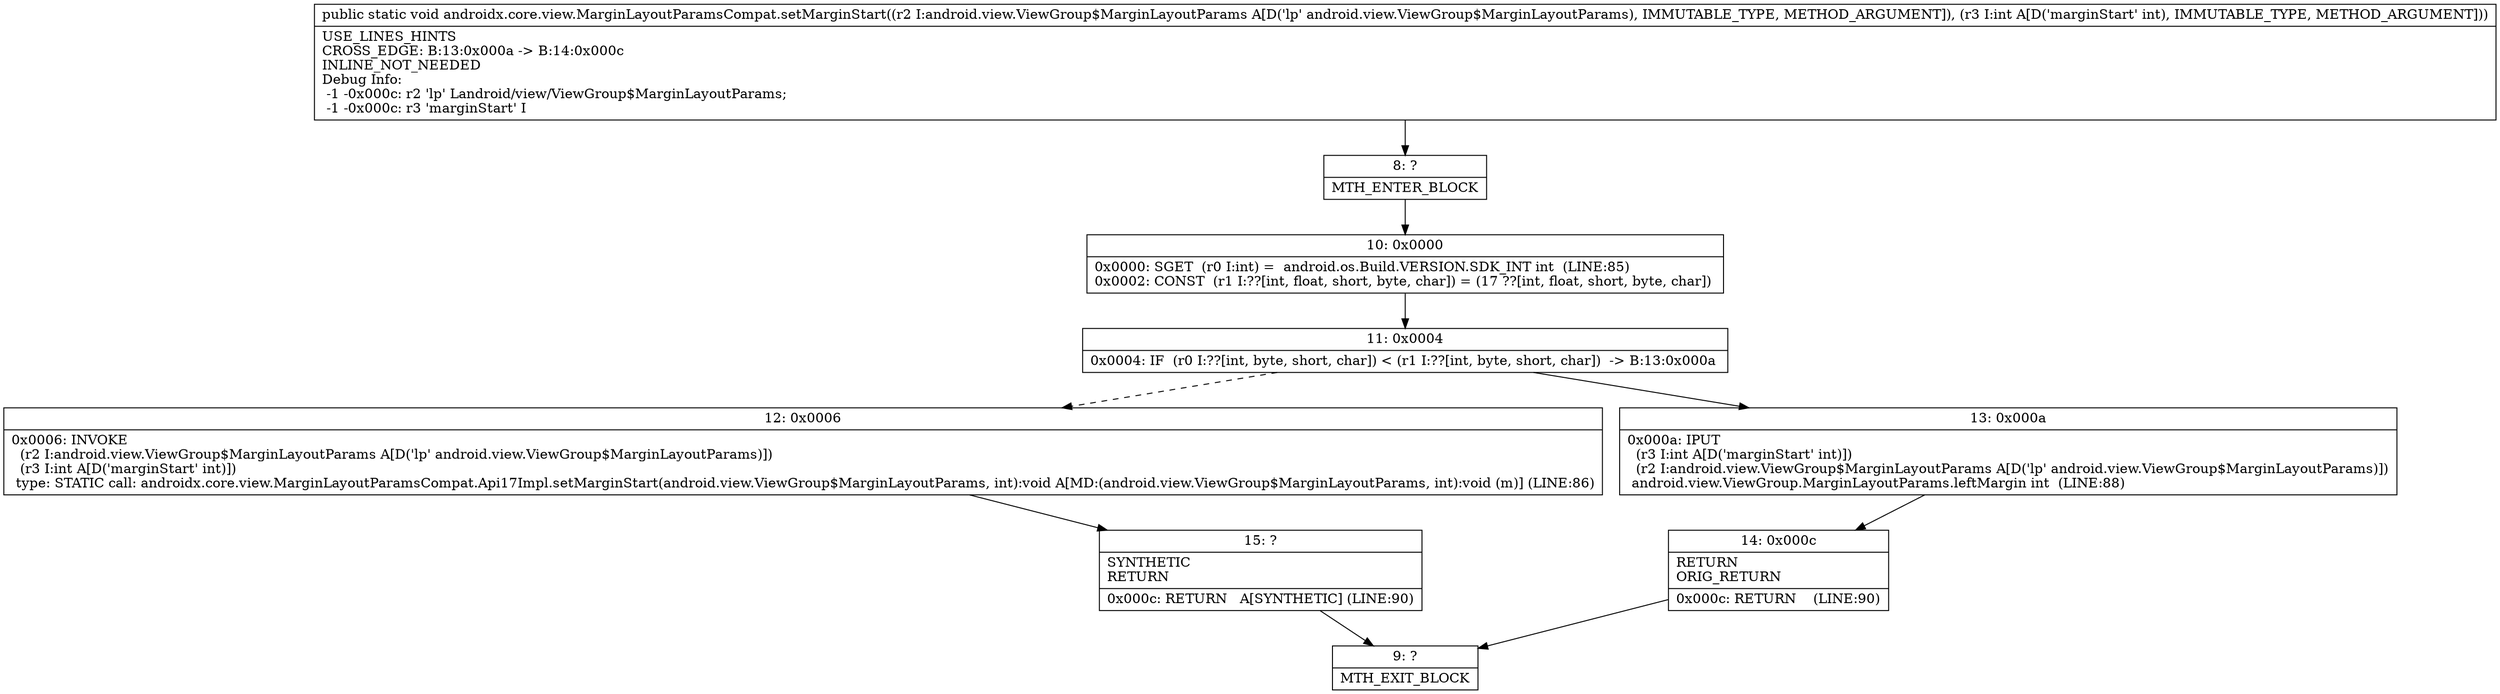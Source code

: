digraph "CFG forandroidx.core.view.MarginLayoutParamsCompat.setMarginStart(Landroid\/view\/ViewGroup$MarginLayoutParams;I)V" {
Node_8 [shape=record,label="{8\:\ ?|MTH_ENTER_BLOCK\l}"];
Node_10 [shape=record,label="{10\:\ 0x0000|0x0000: SGET  (r0 I:int) =  android.os.Build.VERSION.SDK_INT int  (LINE:85)\l0x0002: CONST  (r1 I:??[int, float, short, byte, char]) = (17 ??[int, float, short, byte, char]) \l}"];
Node_11 [shape=record,label="{11\:\ 0x0004|0x0004: IF  (r0 I:??[int, byte, short, char]) \< (r1 I:??[int, byte, short, char])  \-\> B:13:0x000a \l}"];
Node_12 [shape=record,label="{12\:\ 0x0006|0x0006: INVOKE  \l  (r2 I:android.view.ViewGroup$MarginLayoutParams A[D('lp' android.view.ViewGroup$MarginLayoutParams)])\l  (r3 I:int A[D('marginStart' int)])\l type: STATIC call: androidx.core.view.MarginLayoutParamsCompat.Api17Impl.setMarginStart(android.view.ViewGroup$MarginLayoutParams, int):void A[MD:(android.view.ViewGroup$MarginLayoutParams, int):void (m)] (LINE:86)\l}"];
Node_15 [shape=record,label="{15\:\ ?|SYNTHETIC\lRETURN\l|0x000c: RETURN   A[SYNTHETIC] (LINE:90)\l}"];
Node_9 [shape=record,label="{9\:\ ?|MTH_EXIT_BLOCK\l}"];
Node_13 [shape=record,label="{13\:\ 0x000a|0x000a: IPUT  \l  (r3 I:int A[D('marginStart' int)])\l  (r2 I:android.view.ViewGroup$MarginLayoutParams A[D('lp' android.view.ViewGroup$MarginLayoutParams)])\l android.view.ViewGroup.MarginLayoutParams.leftMargin int  (LINE:88)\l}"];
Node_14 [shape=record,label="{14\:\ 0x000c|RETURN\lORIG_RETURN\l|0x000c: RETURN    (LINE:90)\l}"];
MethodNode[shape=record,label="{public static void androidx.core.view.MarginLayoutParamsCompat.setMarginStart((r2 I:android.view.ViewGroup$MarginLayoutParams A[D('lp' android.view.ViewGroup$MarginLayoutParams), IMMUTABLE_TYPE, METHOD_ARGUMENT]), (r3 I:int A[D('marginStart' int), IMMUTABLE_TYPE, METHOD_ARGUMENT]))  | USE_LINES_HINTS\lCROSS_EDGE: B:13:0x000a \-\> B:14:0x000c\lINLINE_NOT_NEEDED\lDebug Info:\l  \-1 \-0x000c: r2 'lp' Landroid\/view\/ViewGroup$MarginLayoutParams;\l  \-1 \-0x000c: r3 'marginStart' I\l}"];
MethodNode -> Node_8;Node_8 -> Node_10;
Node_10 -> Node_11;
Node_11 -> Node_12[style=dashed];
Node_11 -> Node_13;
Node_12 -> Node_15;
Node_15 -> Node_9;
Node_13 -> Node_14;
Node_14 -> Node_9;
}

